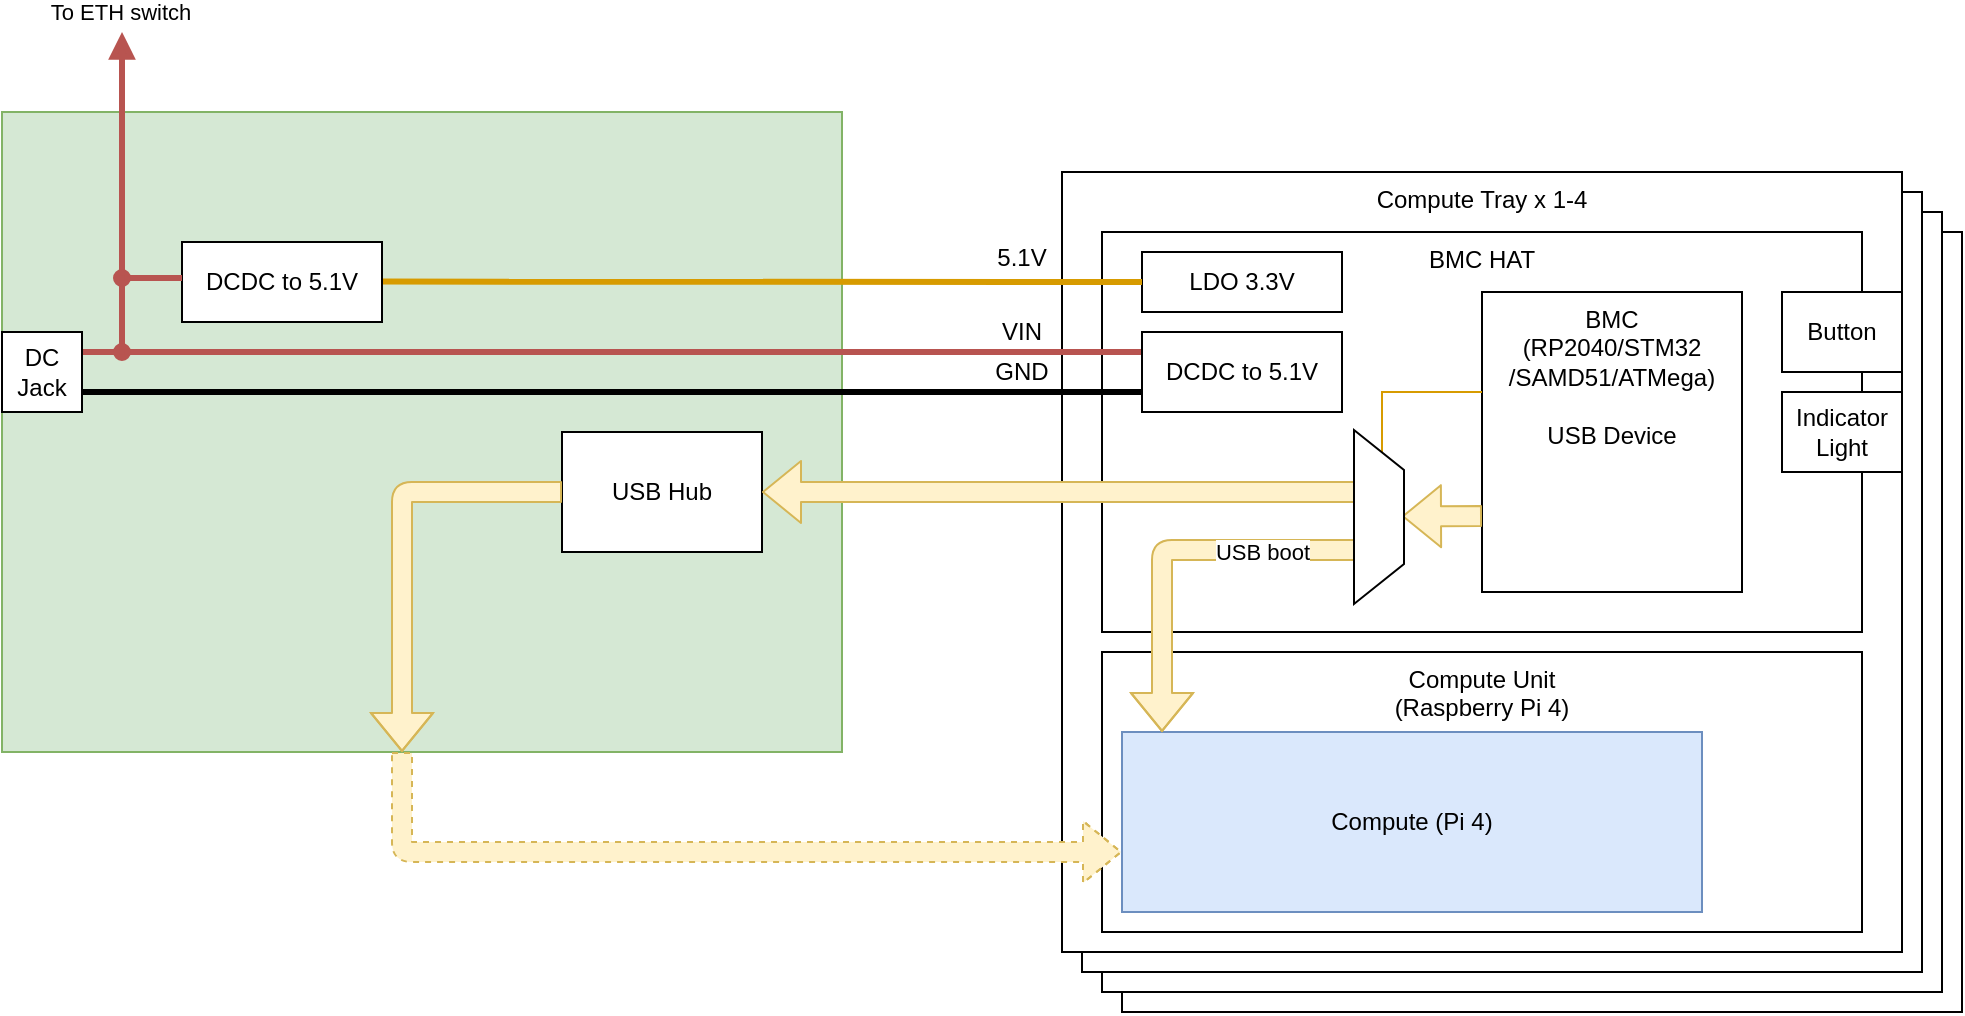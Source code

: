 <mxfile version="14.8.4" type="github" pages="2">
  <diagram id="kmUigxEFK028a0RhQnVS" name="Page-1">
    <mxGraphModel dx="983" dy="530" grid="1" gridSize="10" guides="1" tooltips="1" connect="1" arrows="1" fold="1" page="1" pageScale="1" pageWidth="1654" pageHeight="1169" math="0" shadow="0">
      <root>
        <mxCell id="0" />
        <mxCell id="1" parent="0" />
        <mxCell id="JYS4BPK2dpWjeIuSEi76-3" value="" style="rounded=0;whiteSpace=wrap;html=1;fillColor=#d5e8d4;align=center;verticalAlign=middle;strokeColor=#82b366;" parent="1" vertex="1">
          <mxGeometry x="310" y="400" width="420" height="320" as="geometry" />
        </mxCell>
        <mxCell id="JYS4BPK2dpWjeIuSEi76-6" value="" style="rounded=0;whiteSpace=wrap;html=1;align=center;verticalAlign=top;" parent="1" vertex="1">
          <mxGeometry x="870" y="460" width="420" height="390" as="geometry" />
        </mxCell>
        <mxCell id="JYS4BPK2dpWjeIuSEi76-5" value="" style="rounded=0;whiteSpace=wrap;html=1;align=center;verticalAlign=top;" parent="1" vertex="1">
          <mxGeometry x="860" y="450" width="420" height="390" as="geometry" />
        </mxCell>
        <mxCell id="JYS4BPK2dpWjeIuSEi76-4" value="" style="rounded=0;whiteSpace=wrap;html=1;align=center;verticalAlign=top;" parent="1" vertex="1">
          <mxGeometry x="850" y="440" width="420" height="390" as="geometry" />
        </mxCell>
        <mxCell id="A2itI3pVLudstaMCwzq0-24" value="Compute Tray x 1-4" style="rounded=0;whiteSpace=wrap;html=1;align=center;verticalAlign=top;" parent="1" vertex="1">
          <mxGeometry x="840" y="430" width="420" height="390" as="geometry" />
        </mxCell>
        <mxCell id="A2itI3pVLudstaMCwzq0-1" value="BMC HAT" style="rounded=0;whiteSpace=wrap;html=1;align=center;verticalAlign=top;fillColor=none;" parent="1" vertex="1">
          <mxGeometry x="860" y="460" width="380" height="200" as="geometry" />
        </mxCell>
        <mxCell id="A2itI3pVLudstaMCwzq0-3" value="" style="endArrow=none;html=1;fillColor=#f8cecc;strokeColor=#b85450;strokeWidth=3;startArrow=none;startFill=0;" parent="1" edge="1">
          <mxGeometry width="50" height="50" relative="1" as="geometry">
            <mxPoint x="350" y="520" as="sourcePoint" />
            <mxPoint x="880" y="520" as="targetPoint" />
          </mxGeometry>
        </mxCell>
        <mxCell id="A2itI3pVLudstaMCwzq0-5" value="&lt;font style=&quot;font-size: 12px&quot;&gt;VIN&lt;/font&gt;" style="text;html=1;strokeColor=none;fillColor=none;align=center;verticalAlign=middle;whiteSpace=wrap;rounded=0;" parent="1" vertex="1">
          <mxGeometry x="800" y="500" width="40" height="20" as="geometry" />
        </mxCell>
        <mxCell id="A2itI3pVLudstaMCwzq0-12" value="&lt;div&gt;BMC&lt;/div&gt;&lt;div&gt;(RP2040/STM32&lt;/div&gt;&lt;div&gt;/SAMD51/ATMega)&lt;/div&gt;&lt;div&gt;&lt;br&gt;&lt;/div&gt;&lt;div&gt;USB Device&lt;/div&gt;" style="rounded=0;whiteSpace=wrap;html=1;align=center;verticalAlign=top;" parent="1" vertex="1">
          <mxGeometry x="1050" y="490" width="130" height="150" as="geometry" />
        </mxCell>
        <mxCell id="A2itI3pVLudstaMCwzq0-13" value="DCDC to 5.1V" style="rounded=0;whiteSpace=wrap;html=1;align=center;verticalAlign=middle;" parent="1" vertex="1">
          <mxGeometry x="880" y="510" width="100" height="40" as="geometry" />
        </mxCell>
        <mxCell id="A2itI3pVLudstaMCwzq0-15" value="LDO 3.3V" style="rounded=0;whiteSpace=wrap;html=1;align=center;verticalAlign=middle;" parent="1" vertex="1">
          <mxGeometry x="880" y="470" width="100" height="30" as="geometry" />
        </mxCell>
        <mxCell id="A2itI3pVLudstaMCwzq0-20" value="" style="endArrow=none;html=1;fillColor=#f8cecc;strokeWidth=3;startArrow=none;startFill=0;" parent="1" edge="1">
          <mxGeometry width="50" height="50" relative="1" as="geometry">
            <mxPoint x="350" y="540" as="sourcePoint" />
            <mxPoint x="880" y="540" as="targetPoint" />
          </mxGeometry>
        </mxCell>
        <mxCell id="A2itI3pVLudstaMCwzq0-22" value="" style="endArrow=none;html=1;strokeColor=#d79b00;strokeWidth=3;startArrow=none;startFill=0;fillColor=#ffe6cc;rounded=0;" parent="1" edge="1">
          <mxGeometry width="50" height="50" relative="1" as="geometry">
            <mxPoint x="500" y="484.8" as="sourcePoint" />
            <mxPoint x="880" y="485" as="targetPoint" />
            <Array as="points" />
          </mxGeometry>
        </mxCell>
        <mxCell id="A2itI3pVLudstaMCwzq0-23" value="Compute Unit&lt;br&gt;(Raspberry Pi 4)" style="rounded=0;whiteSpace=wrap;html=1;align=center;verticalAlign=top;fillColor=none;" parent="1" vertex="1">
          <mxGeometry x="860" y="670" width="380" height="140" as="geometry" />
        </mxCell>
        <mxCell id="A2itI3pVLudstaMCwzq0-25" value="&lt;font style=&quot;font-size: 12px&quot;&gt;GND&lt;/font&gt;" style="text;html=1;strokeColor=none;fillColor=none;align=center;verticalAlign=middle;whiteSpace=wrap;rounded=0;" parent="1" vertex="1">
          <mxGeometry x="800" y="520" width="40" height="20" as="geometry" />
        </mxCell>
        <mxCell id="A2itI3pVLudstaMCwzq0-27" value="&lt;font style=&quot;font-size: 12px&quot;&gt;5.1V&lt;/font&gt;" style="text;html=1;strokeColor=none;fillColor=none;align=center;verticalAlign=middle;whiteSpace=wrap;rounded=0;" parent="1" vertex="1">
          <mxGeometry x="800" y="463" width="40" height="20" as="geometry" />
        </mxCell>
        <mxCell id="JYS4BPK2dpWjeIuSEi76-7" value="USB Hub" style="rounded=0;whiteSpace=wrap;html=1;strokeColor=#000000;fillColor=#ffffff;align=center;verticalAlign=middle;" parent="1" vertex="1">
          <mxGeometry x="590" y="560" width="100" height="60" as="geometry" />
        </mxCell>
        <mxCell id="JYS4BPK2dpWjeIuSEi76-8" value="" style="shape=flexArrow;endArrow=classic;html=1;strokeWidth=1;fillColor=#fff2cc;strokeColor=#d6b656;" parent="1" edge="1">
          <mxGeometry width="50" height="50" relative="1" as="geometry">
            <mxPoint x="590" y="590" as="sourcePoint" />
            <mxPoint x="510" y="720" as="targetPoint" />
            <Array as="points">
              <mxPoint x="510" y="590" />
            </Array>
          </mxGeometry>
        </mxCell>
        <mxCell id="A2itI3pVLudstaMCwzq0-6" value="" style="shape=flexArrow;endArrow=classic;html=1;strokeWidth=1;fillColor=#fff2cc;strokeColor=#d6b656;" parent="1" target="JYS4BPK2dpWjeIuSEi76-7" edge="1">
          <mxGeometry width="50" height="50" relative="1" as="geometry">
            <mxPoint x="990" y="590" as="sourcePoint" />
            <mxPoint x="650" y="600" as="targetPoint" />
            <Array as="points" />
          </mxGeometry>
        </mxCell>
        <mxCell id="JYS4BPK2dpWjeIuSEi76-12" value="" style="shape=flexArrow;endArrow=classic;html=1;strokeWidth=1;fillColor=#fff2cc;strokeColor=#d6b656;dashed=1;" parent="1" edge="1">
          <mxGeometry width="50" height="50" relative="1" as="geometry">
            <mxPoint x="510" y="720" as="sourcePoint" />
            <mxPoint x="870" y="770" as="targetPoint" />
            <Array as="points">
              <mxPoint x="510" y="770" />
            </Array>
          </mxGeometry>
        </mxCell>
        <mxCell id="JYS4BPK2dpWjeIuSEi76-13" value="DCDC to 5.1V" style="rounded=0;whiteSpace=wrap;html=1;align=center;verticalAlign=middle;" parent="1" vertex="1">
          <mxGeometry x="400" y="465" width="100" height="40" as="geometry" />
        </mxCell>
        <mxCell id="JYS4BPK2dpWjeIuSEi76-14" value="Button" style="rounded=0;whiteSpace=wrap;html=1;strokeColor=#000000;fillColor=#ffffff;align=center;verticalAlign=middle;" parent="1" vertex="1">
          <mxGeometry x="1200" y="490" width="60" height="40" as="geometry" />
        </mxCell>
        <mxCell id="JYS4BPK2dpWjeIuSEi76-15" value="Indicator Light" style="rounded=0;whiteSpace=wrap;html=1;strokeColor=#000000;fillColor=#ffffff;align=center;verticalAlign=middle;" parent="1" vertex="1">
          <mxGeometry x="1200" y="540" width="60" height="40" as="geometry" />
        </mxCell>
        <mxCell id="JYS4BPK2dpWjeIuSEi76-16" value="Compute (Pi 4)" style="rounded=0;whiteSpace=wrap;html=1;strokeColor=#6c8ebf;fillColor=#dae8fc;align=center;verticalAlign=middle;" parent="1" vertex="1">
          <mxGeometry x="870" y="710" width="290" height="90" as="geometry" />
        </mxCell>
        <mxCell id="JYS4BPK2dpWjeIuSEi76-18" value="DC&lt;br&gt;Jack" style="rounded=0;whiteSpace=wrap;html=1;strokeColor=#000000;fillColor=#ffffff;align=center;verticalAlign=middle;" parent="1" vertex="1">
          <mxGeometry x="310" y="510" width="40" height="40" as="geometry" />
        </mxCell>
        <mxCell id="JYS4BPK2dpWjeIuSEi76-19" value="" style="endArrow=none;html=1;fillColor=#f8cecc;strokeColor=#b85450;strokeWidth=3;startArrow=oval;startFill=1;rounded=0;" parent="1" edge="1">
          <mxGeometry width="50" height="50" relative="1" as="geometry">
            <mxPoint x="370" y="520" as="sourcePoint" />
            <mxPoint x="400" y="483" as="targetPoint" />
            <Array as="points">
              <mxPoint x="370" y="483" />
            </Array>
          </mxGeometry>
        </mxCell>
        <mxCell id="JYS4BPK2dpWjeIuSEi76-22" value="" style="endArrow=block;html=1;fillColor=#f8cecc;strokeColor=#b85450;strokeWidth=3;startArrow=oval;startFill=1;rounded=0;endFill=1;" parent="1" edge="1">
          <mxGeometry width="50" height="50" relative="1" as="geometry">
            <mxPoint x="370" y="483" as="sourcePoint" />
            <mxPoint x="370" y="360" as="targetPoint" />
            <Array as="points" />
          </mxGeometry>
        </mxCell>
        <mxCell id="JYS4BPK2dpWjeIuSEi76-23" value="To ETH switch" style="edgeLabel;html=1;align=center;verticalAlign=middle;resizable=0;points=[];" parent="JYS4BPK2dpWjeIuSEi76-22" vertex="1" connectable="0">
          <mxGeometry x="0.72" y="1" relative="1" as="geometry">
            <mxPoint y="-27" as="offset" />
          </mxGeometry>
        </mxCell>
        <mxCell id="VXZ5S440M9LKDPAqEZGQ-6" value="" style="shape=flexArrow;endArrow=classic;html=1;strokeWidth=1;fillColor=#fff2cc;strokeColor=#d6b656;" edge="1" parent="1">
          <mxGeometry width="50" height="50" relative="1" as="geometry">
            <mxPoint x="990" y="619" as="sourcePoint" />
            <mxPoint x="890" y="710" as="targetPoint" />
            <Array as="points">
              <mxPoint x="890" y="619" />
            </Array>
          </mxGeometry>
        </mxCell>
        <mxCell id="VXZ5S440M9LKDPAqEZGQ-8" value="USB boot" style="edgeLabel;html=1;align=center;verticalAlign=middle;resizable=0;points=[];" vertex="1" connectable="0" parent="VXZ5S440M9LKDPAqEZGQ-6">
          <mxGeometry x="-0.823" relative="1" as="geometry">
            <mxPoint x="-33" y="1" as="offset" />
          </mxGeometry>
        </mxCell>
        <mxCell id="VXZ5S440M9LKDPAqEZGQ-7" value="" style="shape=flexArrow;endArrow=classic;html=1;strokeWidth=1;fillColor=#fff2cc;strokeColor=#d6b656;" edge="1" parent="1">
          <mxGeometry width="50" height="50" relative="1" as="geometry">
            <mxPoint x="1050" y="602" as="sourcePoint" />
            <mxPoint x="1010" y="602.16" as="targetPoint" />
            <Array as="points" />
          </mxGeometry>
        </mxCell>
        <mxCell id="VXZ5S440M9LKDPAqEZGQ-9" value="" style="endArrow=none;html=1;rounded=0;fillColor=#ffe6cc;strokeColor=#d79b00;" edge="1" parent="1">
          <mxGeometry width="50" height="50" relative="1" as="geometry">
            <mxPoint x="1000" y="580" as="sourcePoint" />
            <mxPoint x="1050" y="540" as="targetPoint" />
            <Array as="points">
              <mxPoint x="1000" y="540" />
            </Array>
          </mxGeometry>
        </mxCell>
        <mxCell id="VXZ5S440M9LKDPAqEZGQ-1" value="" style="shape=trapezoid;perimeter=trapezoidPerimeter;whiteSpace=wrap;html=1;fixedSize=1;rotation=90;" vertex="1" parent="1">
          <mxGeometry x="955" y="590" width="87" height="25" as="geometry" />
        </mxCell>
      </root>
    </mxGraphModel>
  </diagram>
  <diagram id="6NxBXGfKM2cuJRmJCFxG" name="HAT">
    <mxGraphModel dx="475" dy="256" grid="1" gridSize="10" guides="1" tooltips="1" connect="1" arrows="1" fold="1" page="1" pageScale="1" pageWidth="1654" pageHeight="1169" math="0" shadow="0">
      <root>
        <mxCell id="tb8Lkx9Qm9kQfr8fyZOy-0" />
        <mxCell id="tb8Lkx9Qm9kQfr8fyZOy-1" parent="tb8Lkx9Qm9kQfr8fyZOy-0" />
        <mxCell id="2_bnYT3e9y1Y6GlhtHqV-0" value="HAT" style="rounded=0;whiteSpace=wrap;html=1;fillColor=#ffffff;align=center;verticalAlign=top;" vertex="1" parent="tb8Lkx9Qm9kQfr8fyZOy-1">
          <mxGeometry x="440" y="200" width="320" height="240" as="geometry" />
        </mxCell>
        <mxCell id="2_bnYT3e9y1Y6GlhtHqV-1" value="DCDC &lt;br&gt;to 5.1V" style="rounded=0;whiteSpace=wrap;html=1;fillColor=#ffffff;align=center;verticalAlign=middle;" vertex="1" parent="tb8Lkx9Qm9kQfr8fyZOy-1">
          <mxGeometry x="560" y="240" width="60" height="40" as="geometry" />
        </mxCell>
        <mxCell id="2_bnYT3e9y1Y6GlhtHqV-2" value="DCDC &lt;br&gt;to 3.3V" style="rounded=0;whiteSpace=wrap;html=1;fillColor=#ffffff;align=center;verticalAlign=middle;" vertex="1" parent="tb8Lkx9Qm9kQfr8fyZOy-1">
          <mxGeometry x="560" y="300" width="60" height="40" as="geometry" />
        </mxCell>
        <mxCell id="2_bnYT3e9y1Y6GlhtHqV-3" value="BMC" style="rounded=0;whiteSpace=wrap;html=1;fillColor=#ffffff;align=center;verticalAlign=middle;" vertex="1" parent="tb8Lkx9Qm9kQfr8fyZOy-1">
          <mxGeometry x="630" y="240" width="90" height="60" as="geometry" />
        </mxCell>
        <mxCell id="2_bnYT3e9y1Y6GlhtHqV-4" value="PAC1921" style="rounded=0;whiteSpace=wrap;html=1;fillColor=#ffffff;align=center;verticalAlign=middle;" vertex="1" parent="tb8Lkx9Qm9kQfr8fyZOy-1">
          <mxGeometry x="645" y="350" width="60" height="40" as="geometry" />
        </mxCell>
      </root>
    </mxGraphModel>
  </diagram>
</mxfile>
